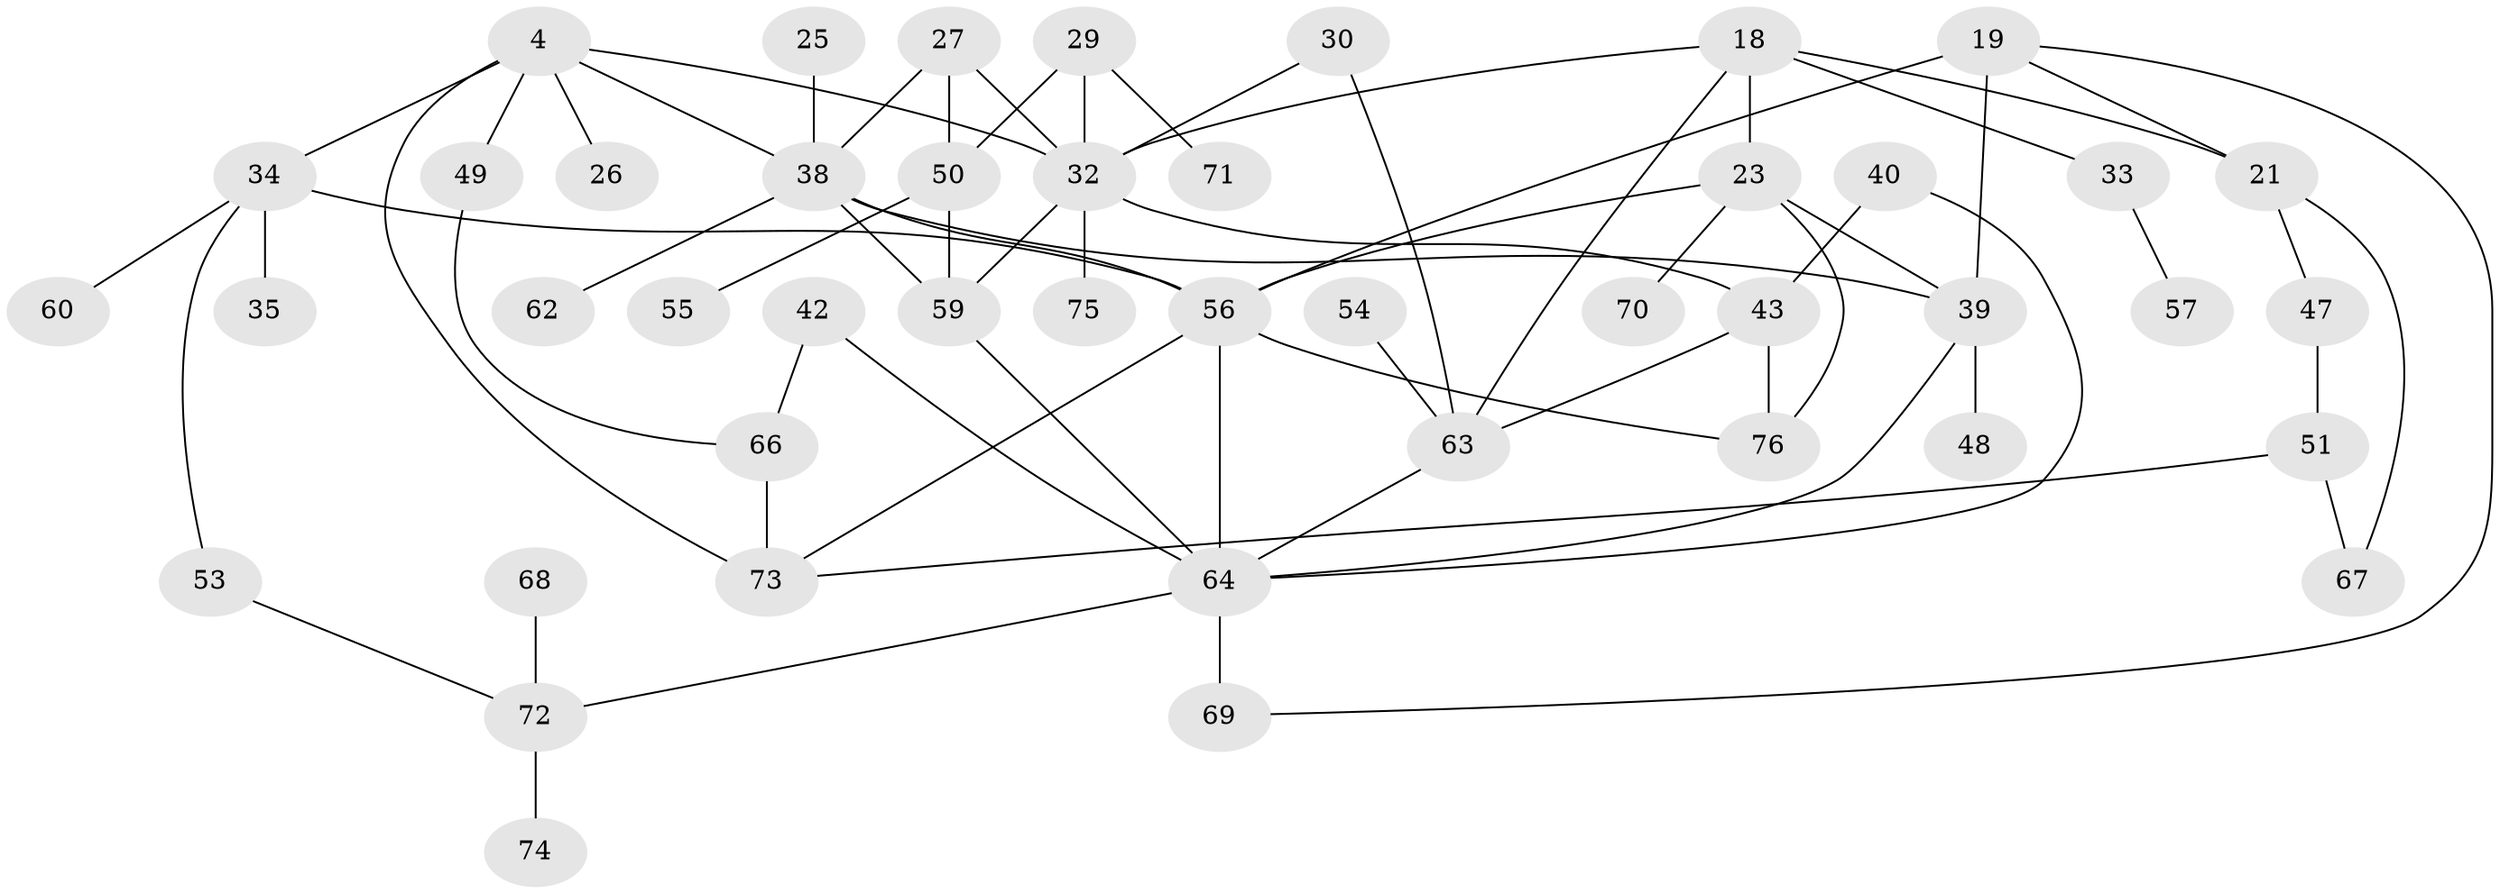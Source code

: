 // original degree distribution, {8: 0.02631578947368421, 4: 0.17105263157894737, 3: 0.27631578947368424, 6: 0.013157894736842105, 5: 0.05263157894736842, 7: 0.013157894736842105, 1: 0.18421052631578946, 2: 0.2631578947368421}
// Generated by graph-tools (version 1.1) at 2025/44/03/04/25 21:44:25]
// undirected, 45 vertices, 68 edges
graph export_dot {
graph [start="1"]
  node [color=gray90,style=filled];
  4;
  18 [super="+2"];
  19;
  21;
  23 [super="+16"];
  25;
  26;
  27;
  29 [super="+11"];
  30;
  32 [super="+1"];
  33;
  34 [super="+13"];
  35;
  38 [super="+6+12"];
  39 [super="+20"];
  40;
  42;
  43 [super="+9"];
  47;
  48;
  49;
  50;
  51;
  53;
  54;
  55;
  56 [super="+46+10"];
  57;
  59 [super="+17+7+41"];
  60;
  62;
  63 [super="+5"];
  64 [super="+37+52+58"];
  66;
  67;
  68;
  69 [super="+61"];
  70;
  71;
  72 [super="+24+31"];
  73 [super="+45"];
  74;
  75 [super="+65"];
  76;
  4 -- 26;
  4 -- 49;
  4 -- 73 [weight=2];
  4 -- 32;
  4 -- 38 [weight=2];
  4 -- 34;
  18 -- 21;
  18 -- 23;
  18 -- 32;
  18 -- 33;
  18 -- 63;
  19 -- 21;
  19 -- 39 [weight=2];
  19 -- 56;
  19 -- 69;
  21 -- 47;
  21 -- 67;
  23 -- 70;
  23 -- 76 [weight=2];
  23 -- 39;
  23 -- 56;
  25 -- 38;
  27 -- 50;
  27 -- 38;
  27 -- 32;
  29 -- 71;
  29 -- 50 [weight=2];
  29 -- 32;
  30 -- 32;
  30 -- 63;
  32 -- 75 [weight=2];
  32 -- 43;
  32 -- 59;
  33 -- 57;
  34 -- 60;
  34 -- 56;
  34 -- 35;
  34 -- 53;
  38 -- 56 [weight=2];
  38 -- 39;
  38 -- 62;
  38 -- 59;
  39 -- 48;
  39 -- 64;
  40 -- 43;
  40 -- 64;
  42 -- 66;
  42 -- 64;
  43 -- 76;
  43 -- 63;
  47 -- 51;
  49 -- 66;
  50 -- 55;
  50 -- 59;
  51 -- 67;
  51 -- 73;
  53 -- 72;
  54 -- 63;
  56 -- 73;
  56 -- 76;
  56 -- 64 [weight=2];
  59 -- 64 [weight=2];
  63 -- 64;
  64 -- 69 [weight=2];
  64 -- 72;
  66 -- 73;
  68 -- 72;
  72 -- 74;
}
